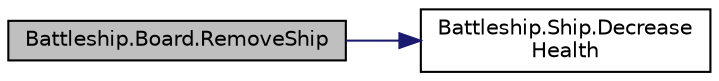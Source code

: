 digraph "Battleship.Board.RemoveShip"
{
 // INTERACTIVE_SVG=YES
 // LATEX_PDF_SIZE
  edge [fontname="Helvetica",fontsize="10",labelfontname="Helvetica",labelfontsize="10"];
  node [fontname="Helvetica",fontsize="10",shape=record];
  rankdir="LR";
  Node1 [label="Battleship.Board.RemoveShip",height=0.2,width=0.4,color="black", fillcolor="grey75", style="filled", fontcolor="black",tooltip="Se ingresa un barco y se elimina al mismo de la lista que contiene a los barcos"];
  Node1 -> Node2 [color="midnightblue",fontsize="10",style="solid",fontname="Helvetica"];
  Node2 [label="Battleship.Ship.Decrease\lHealth",height=0.2,width=0.4,color="black", fillcolor="white", style="filled",URL="$classBattleship_1_1Ship.html#a0027a70e5b2e8bc67949672d1bfa532c",tooltip="Se decrementa en 1 el número de casillas que el barco posee sin disparar (vida)"];
}
